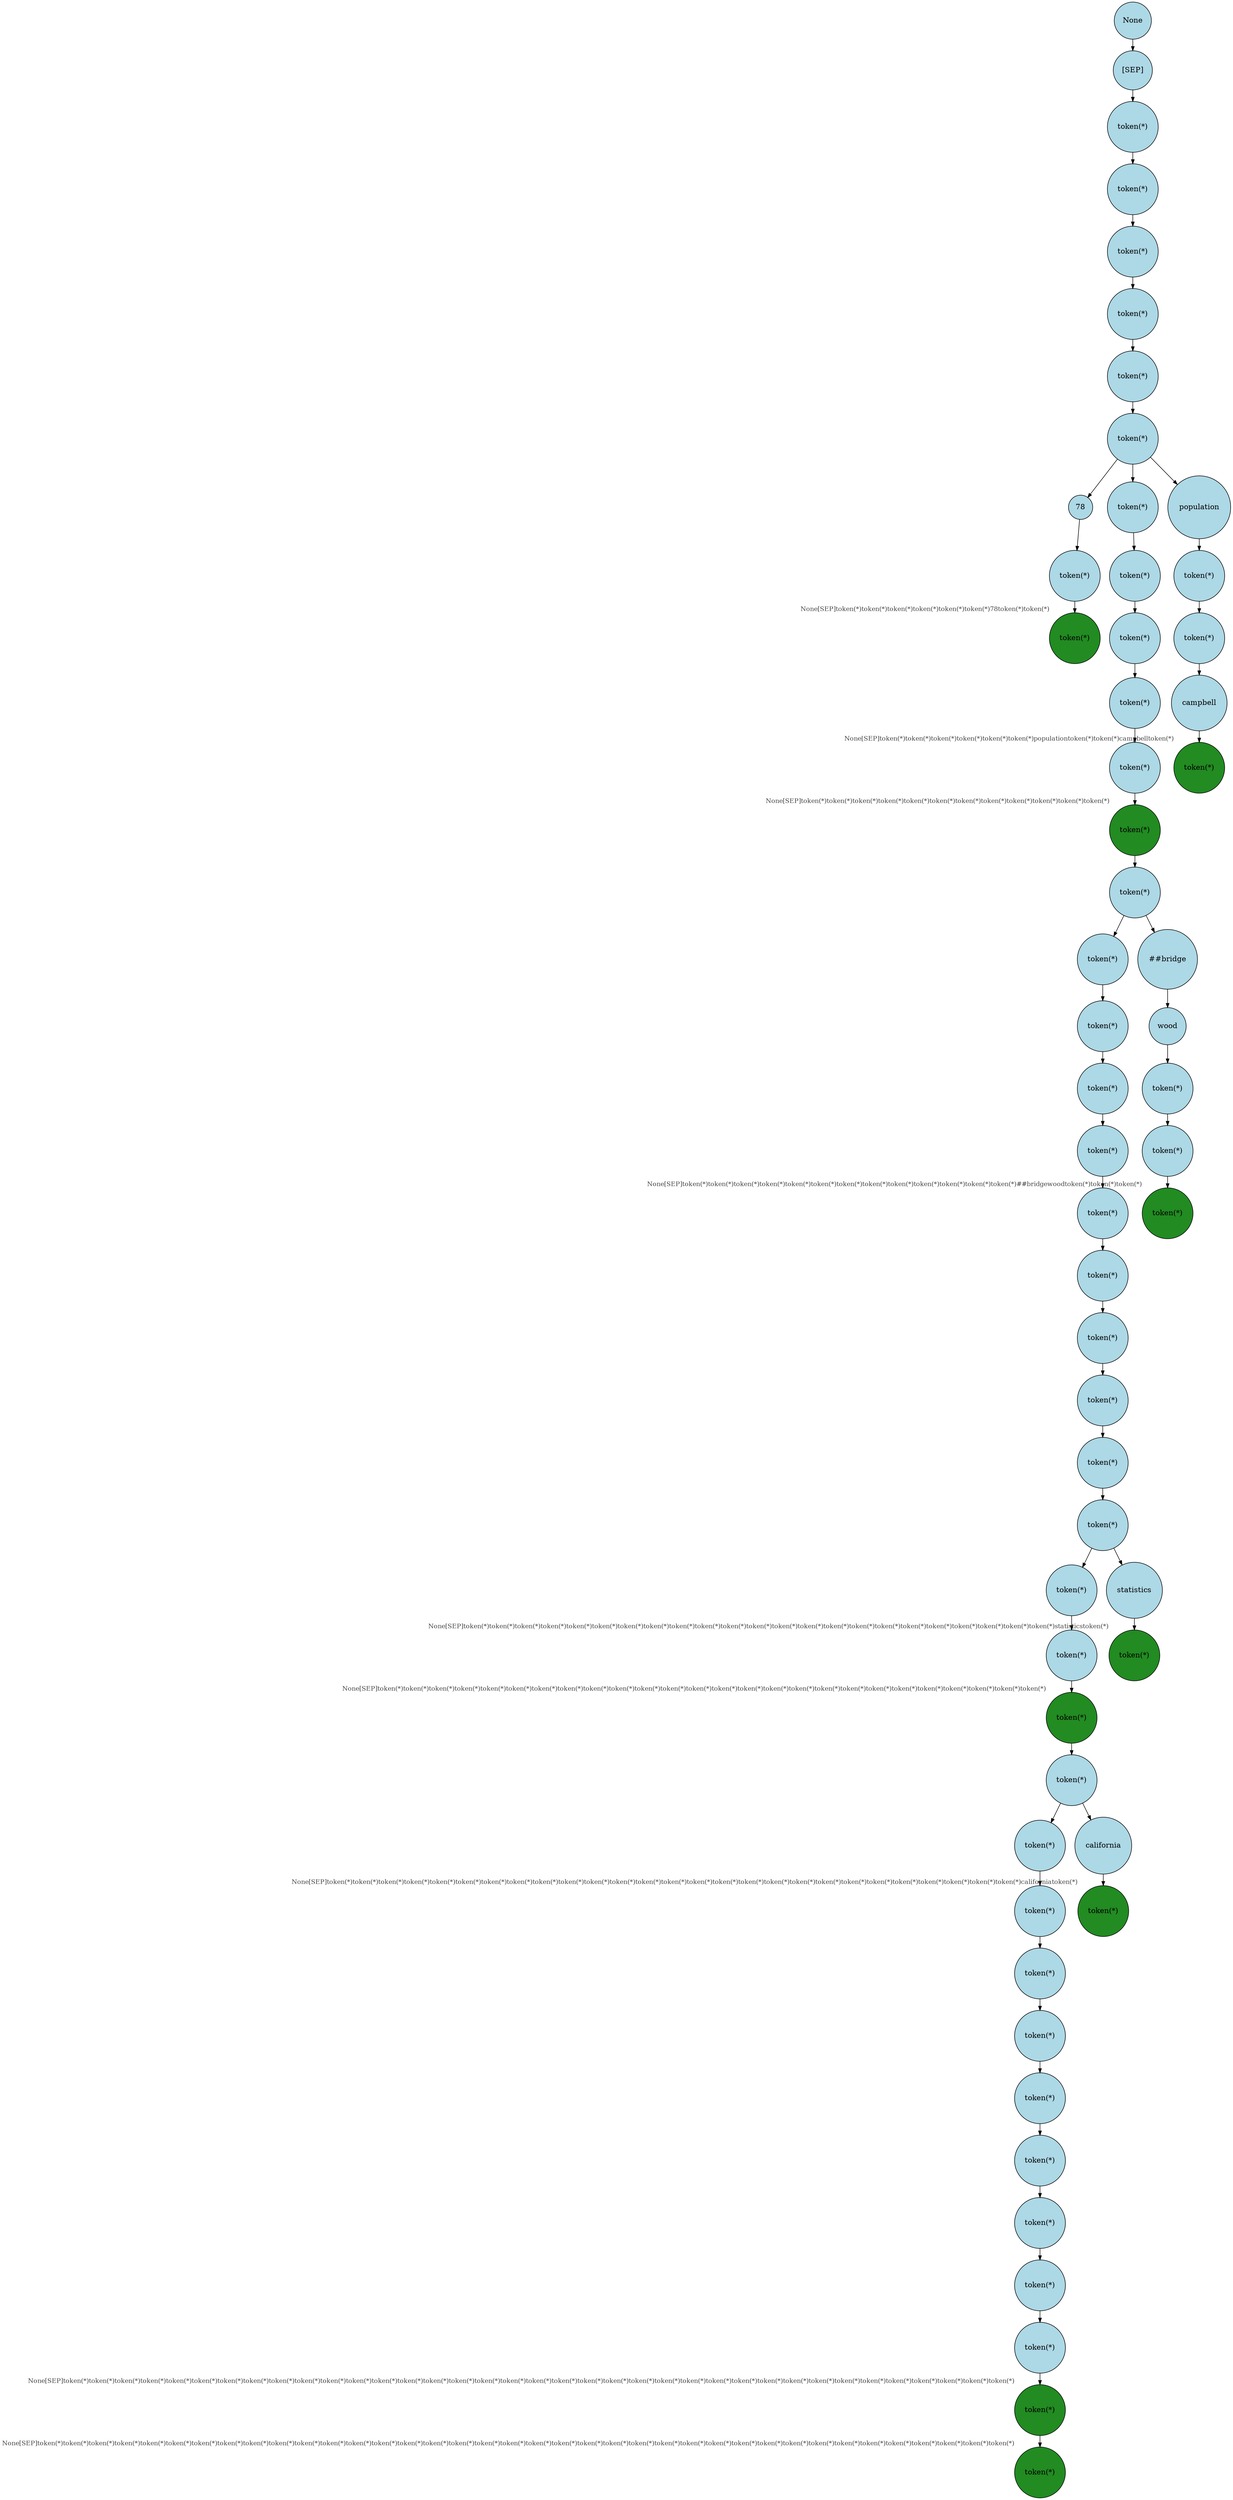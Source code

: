 digraph {
graph [
  nodesep=0.25,
  ranksep=0.3,
  splines=line
];
node [
  style=filled,
  fillcolor=lightblue,
  shape=circle
];
edge [
  arrowsize=0.8,
  color=black
];

139821386733232 [
  label="None"
];
139824674194416 [
  label="[SEP]"
];
139824808845872 [
  label="token(*)"
];
139824410924160 [
  label="token(*)"
];
139824410931920 [
  label="token(*)"
];
139824407674288 [
  label="token(*)"
];
139824407863216 [
  label="token(*)"
];
139824718503072 [
  label="token(*)"
];
139822460501808 [
  label="78"
];
139822460501248 [
  label="token(*)"
];
139824407773872 [
  label="token(*)"
  xlabel=<<FONT COLOR="grey25" POINT-SIZE="12">None[SEP]token(*)token(*)token(*)token(*)token(*)token(*)78token(*)token(*)</FONT>>
  fillcolor="forestgreen"
  color="black"
];
139822460501584 [
  label="token(*)"
];
139824407785136 [
  label="token(*)"
];
139824407887408 [
  label="token(*)"
];
139821386209664 [
  label="token(*)"
];
139821386208080 [
  label="token(*)"
];
139821386576912 [
  label="token(*)"
  xlabel=<<FONT COLOR="grey25" POINT-SIZE="12">None[SEP]token(*)token(*)token(*)token(*)token(*)token(*)token(*)token(*)token(*)token(*)token(*)token(*)</FONT>>
  fillcolor="forestgreen"
  color="black"
];
139821386578352 [
  label="token(*)"
];
139824429274320 [
  label="token(*)"
];
139824429274144 [
  label="token(*)"
];
139824407839536 [
  label="token(*)"
];
139824407838768 [
  label="token(*)"
];
139824407462768 [
  label="token(*)"
];
139824407462560 [
  label="token(*)"
];
139824407887920 [
  label="token(*)"
];
139824407889040 [
  label="token(*)"
];
139822460533808 [
  label="token(*)"
];
139822460530448 [
  label="token(*)"
];
139822460631344 [
  label="token(*)"
];
139822460629808 [
  label="token(*)"
];
139822460595408 [
  label="token(*)"
  xlabel=<<FONT COLOR="grey25" POINT-SIZE="12">None[SEP]token(*)token(*)token(*)token(*)token(*)token(*)token(*)token(*)token(*)token(*)token(*)token(*)token(*)token(*)token(*)token(*)token(*)token(*)token(*)token(*)token(*)token(*)token(*)token(*)token(*)token(*)</FONT>>
  fillcolor="forestgreen"
  color="black"
];
139822460595952 [
  label="token(*)"
];
139822459909968 [
  label="token(*)"
];
139822459901904 [
  label="token(*)"
];
139822460559424 [
  label="token(*)"
];
139822460564288 [
  label="token(*)"
];
139822460639216 [
  label="token(*)"
];
139822460639536 [
  label="token(*)"
];
139822460432576 [
  label="token(*)"
];
139822460431568 [
  label="token(*)"
];
139824430197104 [
  label="token(*)"
];
139822459828368 [
  label="token(*)"
  xlabel=<<FONT COLOR="grey25" POINT-SIZE="12">None[SEP]token(*)token(*)token(*)token(*)token(*)token(*)token(*)token(*)token(*)token(*)token(*)token(*)token(*)token(*)token(*)token(*)token(*)token(*)token(*)token(*)token(*)token(*)token(*)token(*)token(*)token(*)token(*)token(*)token(*)token(*)token(*)token(*)token(*)token(*)token(*)token(*)token(*)</FONT>>
  fillcolor="forestgreen"
  color="black"
];
139822460038704 [
  label="token(*)"
  xlabel=<<FONT COLOR="grey25" POINT-SIZE="12">None[SEP]token(*)token(*)token(*)token(*)token(*)token(*)token(*)token(*)token(*)token(*)token(*)token(*)token(*)token(*)token(*)token(*)token(*)token(*)token(*)token(*)token(*)token(*)token(*)token(*)token(*)token(*)token(*)token(*)token(*)token(*)token(*)token(*)token(*)token(*)token(*)token(*)token(*)token(*)</FONT>>
  fillcolor="forestgreen"
  color="black"
];
139822459911696 [
  label="california"
];
139821386442928 [
  label="token(*)"
  xlabel=<<FONT COLOR="grey25" POINT-SIZE="12">None[SEP]token(*)token(*)token(*)token(*)token(*)token(*)token(*)token(*)token(*)token(*)token(*)token(*)token(*)token(*)token(*)token(*)token(*)token(*)token(*)token(*)token(*)token(*)token(*)token(*)token(*)token(*)token(*)californiatoken(*)</FONT>>
  fillcolor="forestgreen"
  color="black"
];
139822460631088 [
  label="statistics"
];
139822460630576 [
  label="token(*)"
  xlabel=<<FONT COLOR="grey25" POINT-SIZE="12">None[SEP]token(*)token(*)token(*)token(*)token(*)token(*)token(*)token(*)token(*)token(*)token(*)token(*)token(*)token(*)token(*)token(*)token(*)token(*)token(*)token(*)token(*)token(*)token(*)statisticstoken(*)</FONT>>
  fillcolor="forestgreen"
  color="black"
];
139824429277488 [
  label="##bridge"
];
139824429279776 [
  label="wood"
];
139824429280304 [
  label="token(*)"
];
139824407841456 [
  label="token(*)"
];
139824407839920 [
  label="token(*)"
  xlabel=<<FONT COLOR="grey25" POINT-SIZE="12">None[SEP]token(*)token(*)token(*)token(*)token(*)token(*)token(*)token(*)token(*)token(*)token(*)token(*)token(*)##bridgewoodtoken(*)token(*)token(*)</FONT>>
  fillcolor="forestgreen"
  color="black"
];
139821387107104 [
  label="population"
];
139824407880496 [
  label="token(*)"
];
139824407879984 [
  label="token(*)"
];
139821386211392 [
  label="campbell"
];
139821386209232 [
  label="token(*)"
  xlabel=<<FONT COLOR="grey25" POINT-SIZE="12">None[SEP]token(*)token(*)token(*)token(*)token(*)token(*)populationtoken(*)token(*)campbelltoken(*)</FONT>>
  fillcolor="forestgreen"
  color="black"
];
139822460501248 -> 139824407773872 [

];
139822460501808 -> 139822460501248 [

];
139824718503072 -> 139822460501808 [

];
139822459828368 -> 139822460038704 [

];
139824430197104 -> 139822459828368 [

];
139822460431568 -> 139824430197104 [

];
139822460432576 -> 139822460431568 [

];
139822460639536 -> 139822460432576 [

];
139822460639216 -> 139822460639536 [

];
139822460564288 -> 139822460639216 [

];
139822460559424 -> 139822460564288 [

];
139822459901904 -> 139822460559424 [

];
139822459909968 -> 139822459901904 [

];
139822460595952 -> 139822459909968 [

];
139822459911696 -> 139821386442928 [

];
139822460595952 -> 139822459911696 [

];
139822460595408 -> 139822460595952 [

];
139822460629808 -> 139822460595408 [

];
139822460631344 -> 139822460629808 [

];
139822460530448 -> 139822460631344 [

];
139822460631088 -> 139822460630576 [

];
139822460530448 -> 139822460631088 [

];
139822460533808 -> 139822460530448 [

];
139824407889040 -> 139822460533808 [

];
139824407887920 -> 139824407889040 [

];
139824407462560 -> 139824407887920 [

];
139824407462768 -> 139824407462560 [

];
139824407838768 -> 139824407462768 [

];
139824407839536 -> 139824407838768 [

];
139824429274144 -> 139824407839536 [

];
139824429274320 -> 139824429274144 [

];
139821386578352 -> 139824429274320 [

];
139824407841456 -> 139824407839920 [

];
139824429280304 -> 139824407841456 [

];
139824429279776 -> 139824429280304 [

];
139824429277488 -> 139824429279776 [

];
139821386578352 -> 139824429277488 [

];
139821386576912 -> 139821386578352 [

];
139821386208080 -> 139821386576912 [

];
139821386209664 -> 139821386208080 [

];
139824407887408 -> 139821386209664 [

];
139824407785136 -> 139824407887408 [

];
139822460501584 -> 139824407785136 [

];
139824718503072 -> 139822460501584 [

];
139821386211392 -> 139821386209232 [

];
139824407879984 -> 139821386211392 [

];
139824407880496 -> 139824407879984 [

];
139821387107104 -> 139824407880496 [

];
139824718503072 -> 139821387107104 [

];
139824407863216 -> 139824718503072 [

];
139824407674288 -> 139824407863216 [

];
139824410931920 -> 139824407674288 [

];
139824410924160 -> 139824410931920 [

];
139824808845872 -> 139824410924160 [

];
139824674194416 -> 139824808845872 [

];
139821386733232 -> 139824674194416 [

];
}